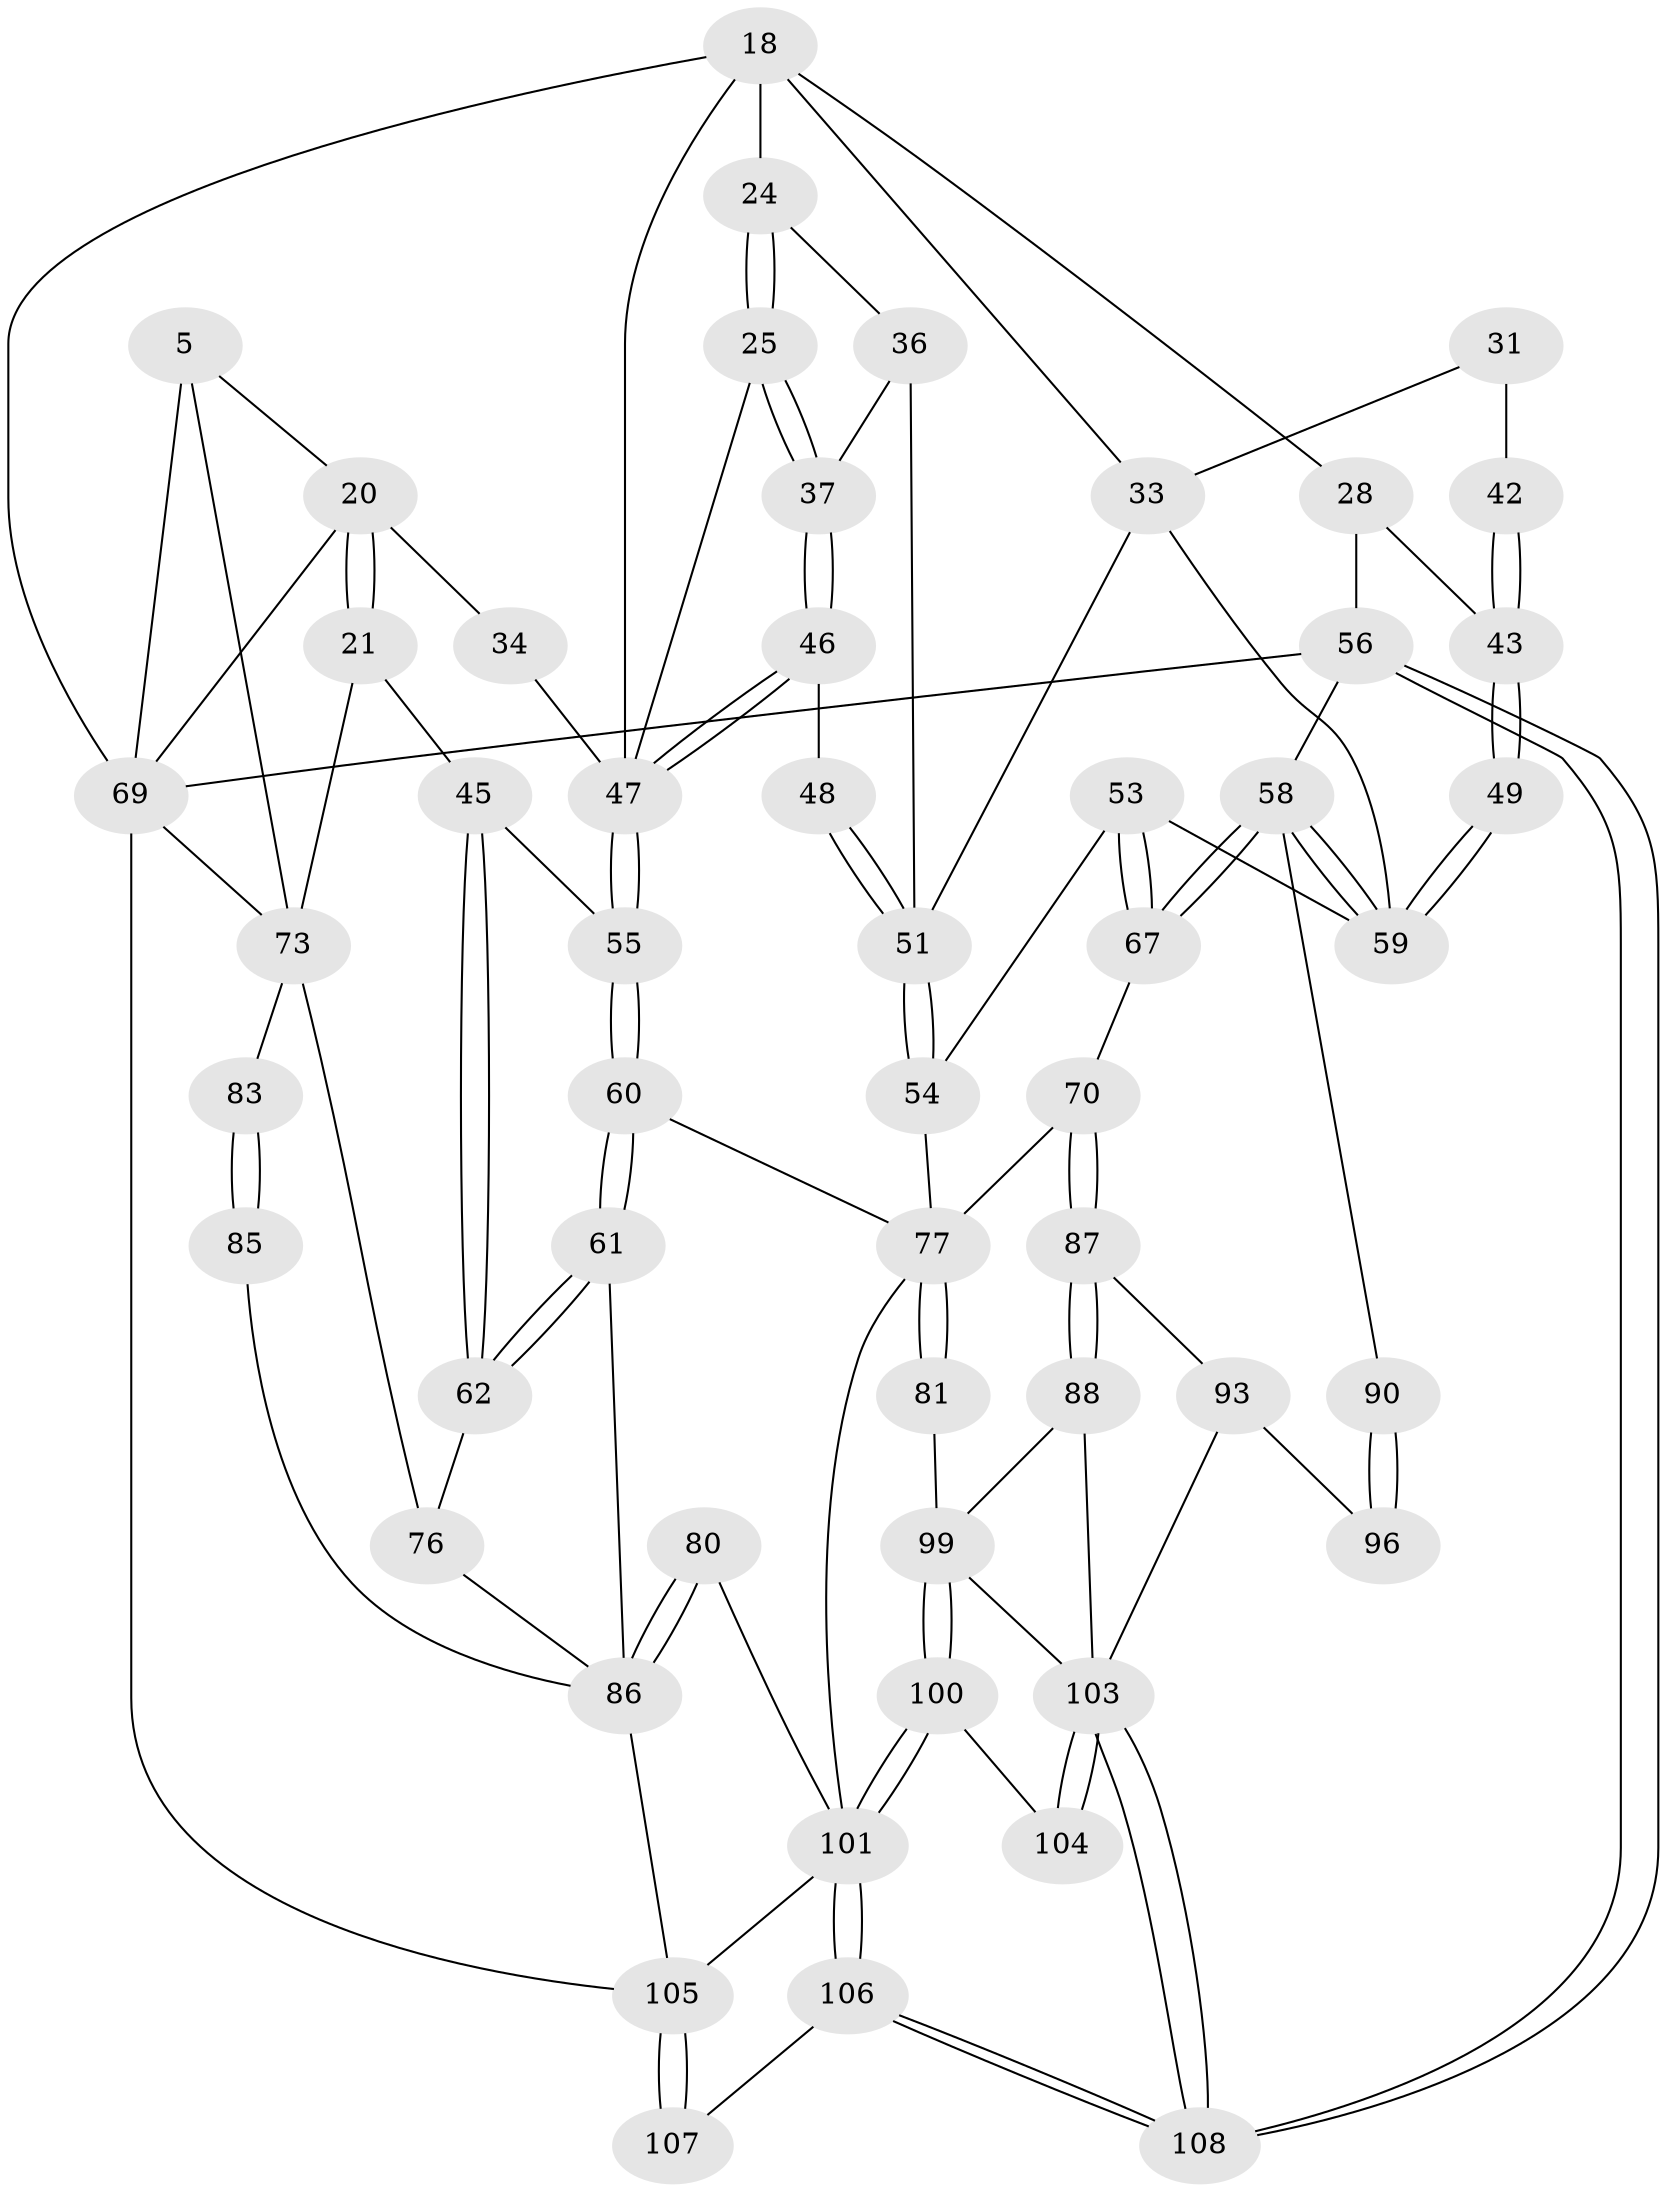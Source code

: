 // original degree distribution, {3: 0.027777777777777776, 6: 0.26851851851851855, 5: 0.4351851851851852, 4: 0.26851851851851855}
// Generated by graph-tools (version 1.1) at 2025/05/03/04/25 22:05:43]
// undirected, 54 vertices, 119 edges
graph export_dot {
graph [start="1"]
  node [color=gray90,style=filled];
  5 [pos="+0.1593626727759578+0",super="+4"];
  18 [pos="+0.6091426038467235+0.09951385564577571",super="+17+12"];
  20 [pos="+0.06596735833696445+0.18907825978588944",super="+19+15"];
  21 [pos="+0+0.32356403975479725"];
  24 [pos="+0.441596904809099+0.15158078825013127",super="+23"];
  25 [pos="+0.44464287669505076+0.23923680358658833"];
  28 [pos="+0.8273921480634833+0.10025604050035185",super="+27"];
  31 [pos="+0.87468812648325+0.28547101364269967"];
  33 [pos="+0.7328370010400502+0.22375518308875297",super="+32"];
  34 [pos="+0.2571921129545252+0.14304993417791956",super="+14"];
  36 [pos="+0.5516855018468865+0.26406562058822786"];
  37 [pos="+0.4852429403521332+0.27502474029254204"];
  42 [pos="+1+0.22151000763720524",super="+30"];
  43 [pos="+1+0.1390691989862028",super="+35+29"];
  45 [pos="+0+0.33510242796898315"];
  46 [pos="+0.39921580192863093+0.4306373893660463"];
  47 [pos="+0.39750623424888715+0.4313175617459759",super="+40+26+41"];
  48 [pos="+0.5137377716719389+0.4306956697701588"];
  49 [pos="+1+0.24375401506835712"];
  51 [pos="+0.6789495530716169+0.4997811811640964",super="+38+39"];
  53 [pos="+0.7997416033700503+0.45108762924004725"];
  54 [pos="+0.6826741752978693+0.50311147732892"];
  55 [pos="+0.34032653876012875+0.5162473581213369",super="+44"];
  56 [pos="+1+1",super="+10"];
  58 [pos="+1+0.6595960824659702",super="+57"];
  59 [pos="+1+0.4825605116849457",super="+52+50"];
  60 [pos="+0.3324970286581733+0.5495160089378286"];
  61 [pos="+0.2653889487830824+0.6052413106837988"];
  62 [pos="+0.22547527868895434+0.5889350775602175"];
  67 [pos="+0.9928858164853579+0.6508730417083959"];
  69 [pos="+0+1",super="+2+9"];
  70 [pos="+0.8657934160136168+0.7358703031767109"];
  73 [pos="+0+0.7757370666834541",super="+68+66"];
  76 [pos="+0.19271781559632914+0.6961730556773866",super="+72"];
  77 [pos="+0.5078794738452634+0.8010888980488404",super="+64+63+71"];
  80 [pos="+0.38678991495223963+0.8422860572984925"];
  81 [pos="+0.6653524556531368+0.7930335697960653"];
  83 [pos="+0.1576112738799182+0.7208584561430257",super="+82"];
  85 [pos="+0.10845565312609316+0.8426339367208762"];
  86 [pos="+0.18572069367838995+0.899537306098654",super="+84+75+74"];
  87 [pos="+0.8648964980898238+0.7585605590425599"];
  88 [pos="+0.7896981945871082+0.8735802003733442"];
  90 [pos="+1+0.9432175247161318"];
  93 [pos="+0.8692889354828174+0.9441422932828689",super="+92"];
  96 [pos="+0.8957347079775148+0.940204406380153",super="+91"];
  99 [pos="+0.6746451790794009+0.8978352664555536",super="+89"];
  100 [pos="+0.6548469398272208+0.9440984999911465"];
  101 [pos="+0.5725800722986754+1",super="+78+79"];
  103 [pos="+0.8212950196808624+0.9865945509477074",super="+94+95+102"];
  104 [pos="+0.8147445678308964+0.983733712213565"];
  105 [pos="+0.3770035446189182+0.9196581399201224",super="+98"];
  106 [pos="+0.5692635668547228+1"];
  107 [pos="+0.467393949119912+1"];
  108 [pos="+0.7961440668396158+1"];
  5 -- 69 [weight=2];
  5 -- 20;
  5 -- 73;
  18 -- 33;
  18 -- 28;
  18 -- 69 [weight=2];
  18 -- 24 [weight=2];
  18 -- 47;
  20 -- 21;
  20 -- 21;
  20 -- 34 [weight=2];
  20 -- 69;
  21 -- 45;
  21 -- 73;
  24 -- 25;
  24 -- 25;
  24 -- 36;
  25 -- 37;
  25 -- 37;
  25 -- 47;
  28 -- 43 [weight=2];
  28 -- 56;
  31 -- 42 [weight=2];
  31 -- 33;
  33 -- 51;
  33 -- 59;
  34 -- 47 [weight=2];
  36 -- 37;
  36 -- 51;
  37 -- 46;
  37 -- 46;
  42 -- 43 [weight=2];
  42 -- 43;
  43 -- 49;
  43 -- 49;
  45 -- 62;
  45 -- 62;
  45 -- 55;
  46 -- 47;
  46 -- 47;
  46 -- 48;
  47 -- 55 [weight=2];
  47 -- 55;
  48 -- 51 [weight=2];
  48 -- 51;
  49 -- 59 [weight=2];
  49 -- 59;
  51 -- 54;
  51 -- 54;
  53 -- 54;
  53 -- 67;
  53 -- 67;
  53 -- 59;
  54 -- 77;
  55 -- 60;
  55 -- 60;
  56 -- 108;
  56 -- 108;
  56 -- 69 [weight=3];
  56 -- 58;
  58 -- 59;
  58 -- 59;
  58 -- 67;
  58 -- 67;
  58 -- 90;
  60 -- 61;
  60 -- 61;
  60 -- 77;
  61 -- 62;
  61 -- 62;
  61 -- 86;
  62 -- 76;
  67 -- 70;
  69 -- 73;
  69 -- 105;
  70 -- 87;
  70 -- 87;
  70 -- 77;
  73 -- 83;
  73 -- 76 [weight=2];
  76 -- 86;
  77 -- 81 [weight=2];
  77 -- 81;
  77 -- 101;
  80 -- 86 [weight=2];
  80 -- 86;
  80 -- 101;
  81 -- 99;
  83 -- 85 [weight=2];
  83 -- 85;
  85 -- 86;
  86 -- 105;
  87 -- 88;
  87 -- 88;
  87 -- 93;
  88 -- 103;
  88 -- 99;
  90 -- 96 [weight=2];
  90 -- 96;
  93 -- 96 [weight=2];
  93 -- 103;
  99 -- 100;
  99 -- 100;
  99 -- 103;
  100 -- 101;
  100 -- 101;
  100 -- 104;
  101 -- 106;
  101 -- 106;
  101 -- 105;
  103 -- 104 [weight=2];
  103 -- 104;
  103 -- 108;
  103 -- 108;
  105 -- 107 [weight=2];
  105 -- 107;
  106 -- 107;
  106 -- 108;
  106 -- 108;
}
